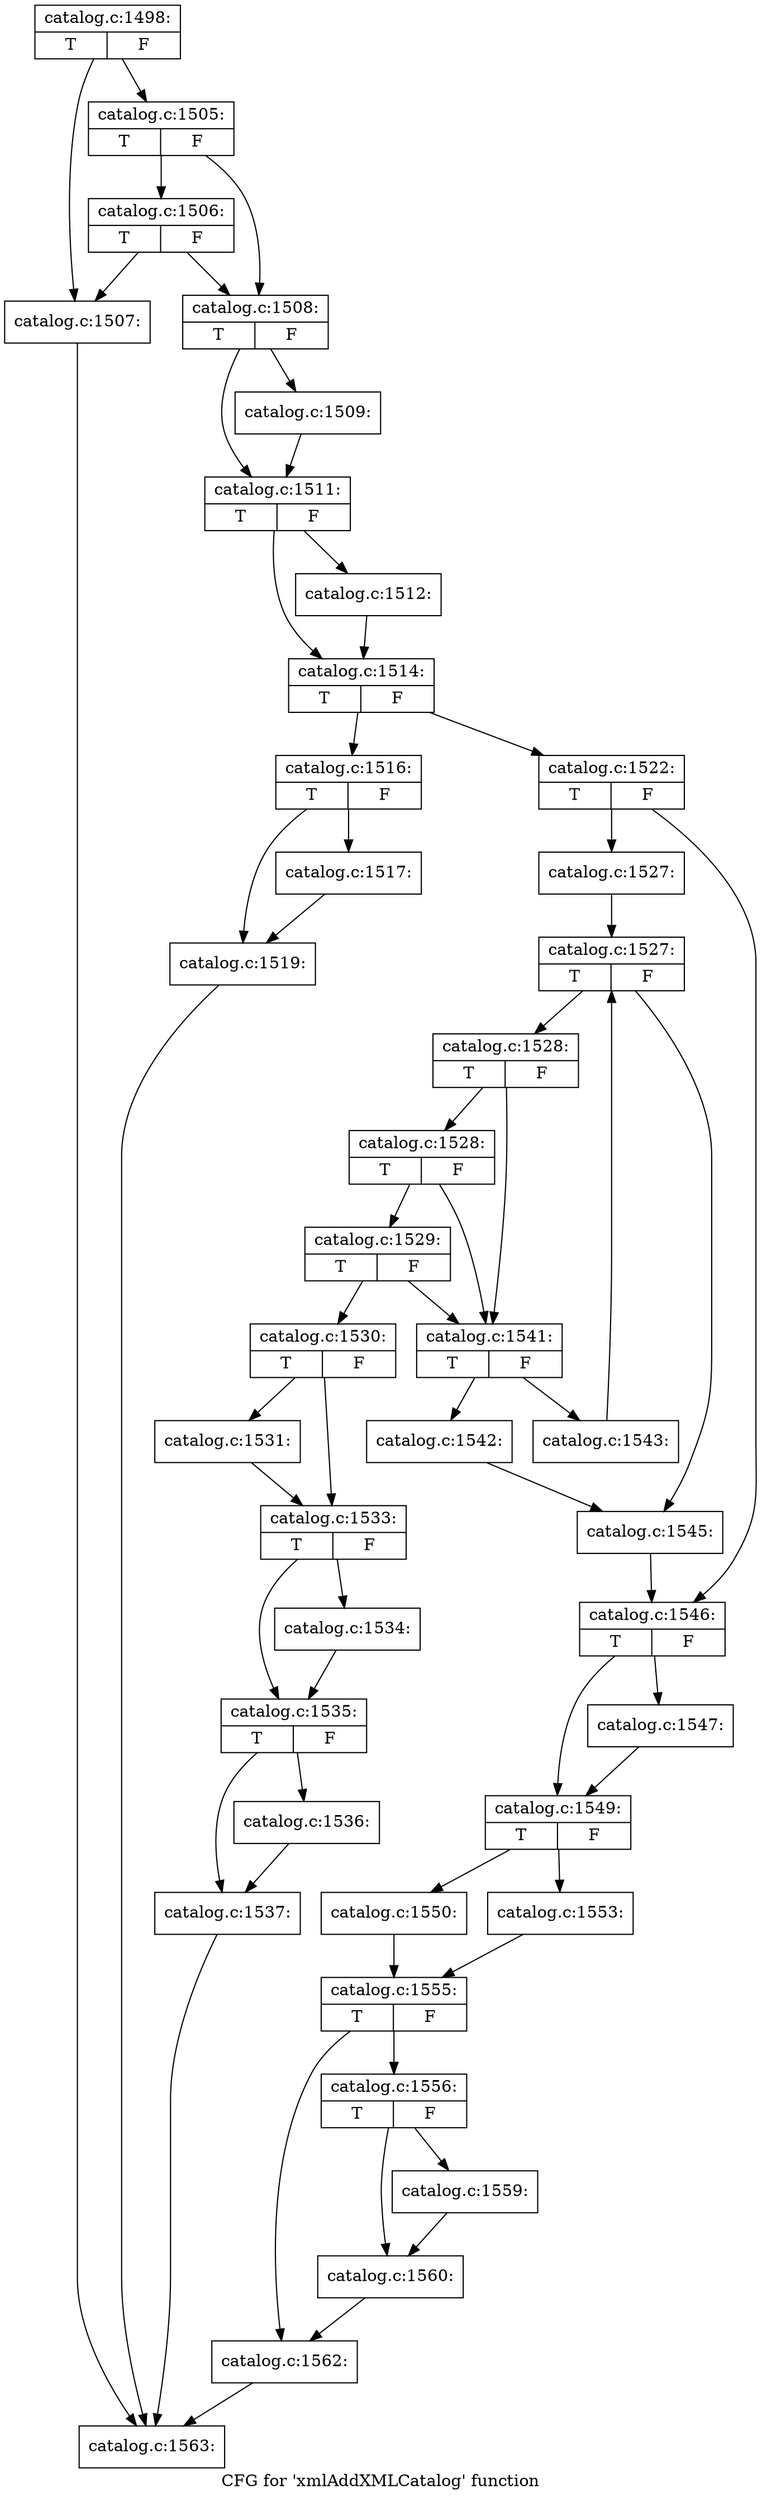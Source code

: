 digraph "CFG for 'xmlAddXMLCatalog' function" {
	label="CFG for 'xmlAddXMLCatalog' function";

	Node0x3ab2c50 [shape=record,label="{catalog.c:1498:|{<s0>T|<s1>F}}"];
	Node0x3ab2c50 -> Node0x3abc050;
	Node0x3ab2c50 -> Node0x3abc0f0;
	Node0x3abc0f0 [shape=record,label="{catalog.c:1505:|{<s0>T|<s1>F}}"];
	Node0x3abc0f0 -> Node0x3abc400;
	Node0x3abc0f0 -> Node0x3abc0a0;
	Node0x3abc400 [shape=record,label="{catalog.c:1506:|{<s0>T|<s1>F}}"];
	Node0x3abc400 -> Node0x3abc050;
	Node0x3abc400 -> Node0x3abc0a0;
	Node0x3abc050 [shape=record,label="{catalog.c:1507:}"];
	Node0x3abc050 -> Node0x3aba9a0;
	Node0x3abc0a0 [shape=record,label="{catalog.c:1508:|{<s0>T|<s1>F}}"];
	Node0x3abc0a0 -> Node0x3abccf0;
	Node0x3abc0a0 -> Node0x3abcd40;
	Node0x3abccf0 [shape=record,label="{catalog.c:1509:}"];
	Node0x3abccf0 -> Node0x3abcd40;
	Node0x3abcd40 [shape=record,label="{catalog.c:1511:|{<s0>T|<s1>F}}"];
	Node0x3abcd40 -> Node0x3abd410;
	Node0x3abcd40 -> Node0x3abd460;
	Node0x3abd410 [shape=record,label="{catalog.c:1512:}"];
	Node0x3abd410 -> Node0x3abd460;
	Node0x3abd460 [shape=record,label="{catalog.c:1514:|{<s0>T|<s1>F}}"];
	Node0x3abd460 -> Node0x3abe230;
	Node0x3abd460 -> Node0x3abe5c0;
	Node0x3abe230 [shape=record,label="{catalog.c:1516:|{<s0>T|<s1>F}}"];
	Node0x3abe230 -> Node0x3abe7e0;
	Node0x3abe230 -> Node0x3abe830;
	Node0x3abe7e0 [shape=record,label="{catalog.c:1517:}"];
	Node0x3abe7e0 -> Node0x3abe830;
	Node0x3abe830 [shape=record,label="{catalog.c:1519:}"];
	Node0x3abe830 -> Node0x3aba9a0;
	Node0x3abe5c0 [shape=record,label="{catalog.c:1522:|{<s0>T|<s1>F}}"];
	Node0x3abe5c0 -> Node0x3abf2a0;
	Node0x3abe5c0 -> Node0x3abf2f0;
	Node0x3abf2a0 [shape=record,label="{catalog.c:1527:}"];
	Node0x3abf2a0 -> Node0x3abf600;
	Node0x3abf600 [shape=record,label="{catalog.c:1527:|{<s0>T|<s1>F}}"];
	Node0x3abf600 -> Node0x3abf950;
	Node0x3abf600 -> Node0x3abf780;
	Node0x3abf950 [shape=record,label="{catalog.c:1528:|{<s0>T|<s1>F}}"];
	Node0x3abf950 -> Node0x3abfbb0;
	Node0x3abf950 -> Node0x3abfae0;
	Node0x3abfbb0 [shape=record,label="{catalog.c:1528:|{<s0>T|<s1>F}}"];
	Node0x3abfbb0 -> Node0x3abfb30;
	Node0x3abfbb0 -> Node0x3abfae0;
	Node0x3abfb30 [shape=record,label="{catalog.c:1529:|{<s0>T|<s1>F}}"];
	Node0x3abfb30 -> Node0x3abfa90;
	Node0x3abfb30 -> Node0x3abfae0;
	Node0x3abfa90 [shape=record,label="{catalog.c:1530:|{<s0>T|<s1>F}}"];
	Node0x3abfa90 -> Node0x3ac05a0;
	Node0x3abfa90 -> Node0x3ac05f0;
	Node0x3ac05a0 [shape=record,label="{catalog.c:1531:}"];
	Node0x3ac05a0 -> Node0x3ac05f0;
	Node0x3ac05f0 [shape=record,label="{catalog.c:1533:|{<s0>T|<s1>F}}"];
	Node0x3ac05f0 -> Node0x3ac0d50;
	Node0x3ac05f0 -> Node0x3ac0da0;
	Node0x3ac0d50 [shape=record,label="{catalog.c:1534:}"];
	Node0x3ac0d50 -> Node0x3ac0da0;
	Node0x3ac0da0 [shape=record,label="{catalog.c:1535:|{<s0>T|<s1>F}}"];
	Node0x3ac0da0 -> Node0x3ac14f0;
	Node0x3ac0da0 -> Node0x3ac1540;
	Node0x3ac14f0 [shape=record,label="{catalog.c:1536:}"];
	Node0x3ac14f0 -> Node0x3ac1540;
	Node0x3ac1540 [shape=record,label="{catalog.c:1537:}"];
	Node0x3ac1540 -> Node0x3aba9a0;
	Node0x3abfae0 [shape=record,label="{catalog.c:1541:|{<s0>T|<s1>F}}"];
	Node0x3abfae0 -> Node0x3ac2580;
	Node0x3abfae0 -> Node0x3ac25d0;
	Node0x3ac2580 [shape=record,label="{catalog.c:1542:}"];
	Node0x3ac2580 -> Node0x3abf780;
	Node0x3ac25d0 [shape=record,label="{catalog.c:1543:}"];
	Node0x3ac25d0 -> Node0x3abf600;
	Node0x3abf780 [shape=record,label="{catalog.c:1545:}"];
	Node0x3abf780 -> Node0x3abf2f0;
	Node0x3abf2f0 [shape=record,label="{catalog.c:1546:|{<s0>T|<s1>F}}"];
	Node0x3abf2f0 -> Node0x3ac2e90;
	Node0x3abf2f0 -> Node0x3ac2ee0;
	Node0x3ac2e90 [shape=record,label="{catalog.c:1547:}"];
	Node0x3ac2e90 -> Node0x3ac2ee0;
	Node0x3ac2ee0 [shape=record,label="{catalog.c:1549:|{<s0>T|<s1>F}}"];
	Node0x3ac2ee0 -> Node0x3ac3640;
	Node0x3ac2ee0 -> Node0x3ac36e0;
	Node0x3ac3640 [shape=record,label="{catalog.c:1550:}"];
	Node0x3ac3640 -> Node0x3ac3690;
	Node0x3ac36e0 [shape=record,label="{catalog.c:1553:}"];
	Node0x3ac36e0 -> Node0x3ac3690;
	Node0x3ac3690 [shape=record,label="{catalog.c:1555:|{<s0>T|<s1>F}}"];
	Node0x3ac3690 -> Node0x3ac48a0;
	Node0x3ac3690 -> Node0x3ac48f0;
	Node0x3ac48a0 [shape=record,label="{catalog.c:1556:|{<s0>T|<s1>F}}"];
	Node0x3ac48a0 -> Node0x3ac5240;
	Node0x3ac48a0 -> Node0x3ac5290;
	Node0x3ac5240 [shape=record,label="{catalog.c:1559:}"];
	Node0x3ac5240 -> Node0x3ac5290;
	Node0x3ac5290 [shape=record,label="{catalog.c:1560:}"];
	Node0x3ac5290 -> Node0x3ac48f0;
	Node0x3ac48f0 [shape=record,label="{catalog.c:1562:}"];
	Node0x3ac48f0 -> Node0x3aba9a0;
	Node0x3aba9a0 [shape=record,label="{catalog.c:1563:}"];
}
